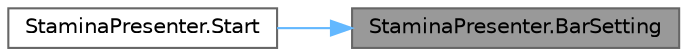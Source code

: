 digraph "StaminaPresenter.BarSetting"
{
 // LATEX_PDF_SIZE
  bgcolor="transparent";
  edge [fontname=Helvetica,fontsize=10,labelfontname=Helvetica,labelfontsize=10];
  node [fontname=Helvetica,fontsize=10,shape=box,height=0.2,width=0.4];
  rankdir="RL";
  Node1 [id="Node000001",label="StaminaPresenter.BarSetting",height=0.2,width=0.4,color="gray40", fillcolor="grey60", style="filled", fontcolor="black",tooltip=" "];
  Node1 -> Node2 [id="edge2_Node000001_Node000002",dir="back",color="steelblue1",style="solid",tooltip=" "];
  Node2 [id="Node000002",label="StaminaPresenter.Start",height=0.2,width=0.4,color="grey40", fillcolor="white", style="filled",URL="$class_stamina_presenter.html#a13f64b9704d27843c37301aab0be3a14",tooltip=" "];
}
